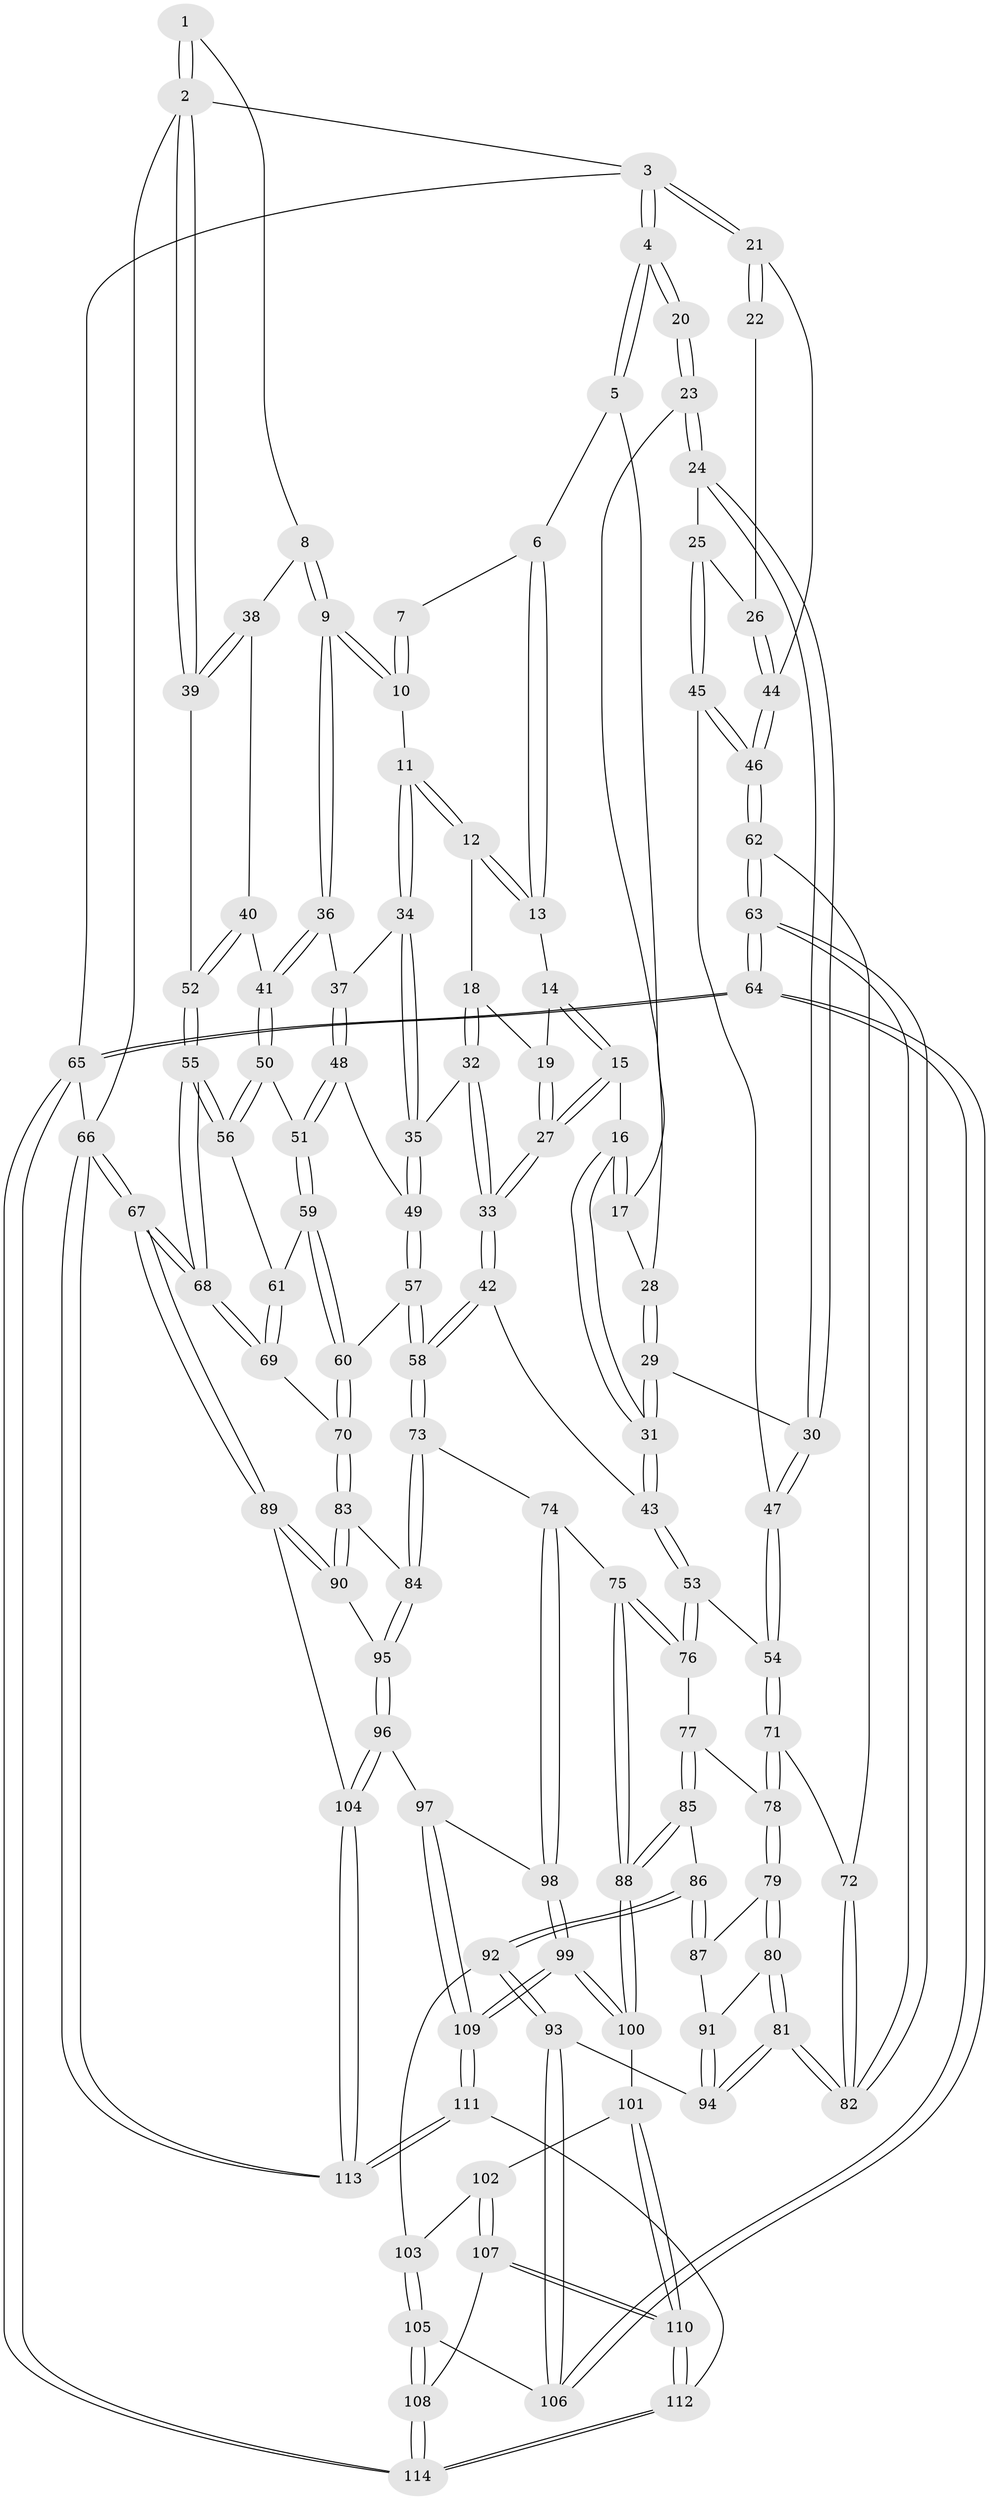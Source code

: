 // Generated by graph-tools (version 1.1) at 2025/11/02/27/25 16:11:57]
// undirected, 114 vertices, 282 edges
graph export_dot {
graph [start="1"]
  node [color=gray90,style=filled];
  1 [pos="+0.6954935458663023+0"];
  2 [pos="+1+0"];
  3 [pos="+0+0"];
  4 [pos="+0+0"];
  5 [pos="+0.34083010321066537+0"];
  6 [pos="+0.6102375803932873+0"];
  7 [pos="+0.6479319907024874+0"];
  8 [pos="+0.8418179562806533+0.11332794274764321"];
  9 [pos="+0.8154053341253598+0.13823819185132113"];
  10 [pos="+0.739165695555364+0.1382719138840081"];
  11 [pos="+0.7240613284661073+0.14587344521539533"];
  12 [pos="+0.6927089329270744+0.14378540555452052"];
  13 [pos="+0.603732424799774+0"];
  14 [pos="+0.6003364699477017+0"];
  15 [pos="+0.5154887941199251+0.1513096014902925"];
  16 [pos="+0.47774551112558106+0.1483563514292526"];
  17 [pos="+0.3083144051757091+0"];
  18 [pos="+0.6694977175990682+0.1540166197625349"];
  19 [pos="+0.6210855675455894+0.1228477097660521"];
  20 [pos="+0.13875433426207076+0.07548055521055333"];
  21 [pos="+0+0"];
  22 [pos="+0.1167759142543468+0.08288526633278695"];
  23 [pos="+0.23284304108575854+0.06246942128757598"];
  24 [pos="+0.16818286021404308+0.2052222439453397"];
  25 [pos="+0.09860869356991776+0.2072056152276913"];
  26 [pos="+0.056691485789650276+0.16243370972737248"];
  27 [pos="+0.5465247456624192+0.18539822393261451"];
  28 [pos="+0.29192430333269836+0.019082375304126584"];
  29 [pos="+0.33516758693682785+0.2195260995393171"];
  30 [pos="+0.21059612399332864+0.26524258046231525"];
  31 [pos="+0.37633544478609604+0.256428360342656"];
  32 [pos="+0.6082508446204892+0.2744602180648425"];
  33 [pos="+0.5830462001379051+0.27904273144416736"];
  34 [pos="+0.7218590015069278+0.2327134691593336"];
  35 [pos="+0.6488991608648734+0.2814771000314842"];
  36 [pos="+0.8106553520345935+0.21270504804170712"];
  37 [pos="+0.7834963551514934+0.2385635378129111"];
  38 [pos="+0.9029694908085619+0.11780249383190254"];
  39 [pos="+1+0"];
  40 [pos="+0.9051440015356618+0.26508237177057015"];
  41 [pos="+0.8964928280061393+0.2727112605968533"];
  42 [pos="+0.4791953823318001+0.40141890061630653"];
  43 [pos="+0.43768154675088544+0.3994578895967712"];
  44 [pos="+0+0.0909040139583194"];
  45 [pos="+0.054249115556159175+0.32439236945561917"];
  46 [pos="+0+0.30624992491820596"];
  47 [pos="+0.17991474356728374+0.4233209849534365"];
  48 [pos="+0.7854506626287266+0.3160962705629808"];
  49 [pos="+0.705814073226605+0.3273048867974723"];
  50 [pos="+0.8834404725187629+0.3230558242985905"];
  51 [pos="+0.8236506284872567+0.34179324209157186"];
  52 [pos="+1+0.18788847412181048"];
  53 [pos="+0.37342591385169877+0.4389686447251375"];
  54 [pos="+0.1818516795292056+0.4277946842027014"];
  55 [pos="+1+0.46878128318023243"];
  56 [pos="+0.9968495539312323+0.4424916670895754"];
  57 [pos="+0.7214525676312812+0.4922601318267404"];
  58 [pos="+0.5832929992774413+0.5049806480990762"];
  59 [pos="+0.7885791341840024+0.45891605829357435"];
  60 [pos="+0.7295627566601892+0.4947065965465386"];
  61 [pos="+0.924137076828566+0.46777457135853845"];
  62 [pos="+0+0.4395790970254105"];
  63 [pos="+0+0.6820682894955543"];
  64 [pos="+0+1"];
  65 [pos="+0+1"];
  66 [pos="+1+1"];
  67 [pos="+1+1"];
  68 [pos="+1+0.7728262989329574"];
  69 [pos="+0.8642121043695963+0.5897830698083316"];
  70 [pos="+0.7834618592146861+0.5989563454641265"];
  71 [pos="+0.16121767567350992+0.4606903042094006"];
  72 [pos="+0.09698473792813475+0.464295845657816"];
  73 [pos="+0.5614983237362552+0.6592164062151616"];
  74 [pos="+0.5430108502608295+0.6719073764856829"];
  75 [pos="+0.3771133346584249+0.6785048061462855"];
  76 [pos="+0.36016231516313624+0.5825786863790332"];
  77 [pos="+0.2333731015348375+0.5950521067120323"];
  78 [pos="+0.1524843522640241+0.5099828231568329"];
  79 [pos="+0.11516423523690789+0.5746963375528975"];
  80 [pos="+0+0.6503866593009826"];
  81 [pos="+0+0.6827845333857041"];
  82 [pos="+0+0.6819759808355437"];
  83 [pos="+0.7766675078653285+0.6337675639494298"];
  84 [pos="+0.6719006289800479+0.7181702482856861"];
  85 [pos="+0.2500290695322884+0.7187945236619422"];
  86 [pos="+0.22057150000997588+0.7220946441933751"];
  87 [pos="+0.14805995655868334+0.6605800543024059"];
  88 [pos="+0.3315603029840248+0.7371561246709384"];
  89 [pos="+1+0.9943342544988995"];
  90 [pos="+0.8734146947100417+0.7553847866438171"];
  91 [pos="+0.10090008402813734+0.6980385082293381"];
  92 [pos="+0.1687105500964752+0.7755088107864436"];
  93 [pos="+0.096078815330704+0.8089199654148188"];
  94 [pos="+0.08462901687668467+0.7999233469743472"];
  95 [pos="+0.6831597472641598+0.7542032522278724"];
  96 [pos="+0.6847680326463076+0.8370033142200921"];
  97 [pos="+0.6747987069570537+0.8406491810518008"];
  98 [pos="+0.5281349657894333+0.7781086847891034"];
  99 [pos="+0.4896410622848319+0.8593757718724508"];
  100 [pos="+0.339065991150128+0.7706755660112029"];
  101 [pos="+0.31072811229694924+0.8491762248628598"];
  102 [pos="+0.24777834722541425+0.8705647916491747"];
  103 [pos="+0.2140016887911711+0.8519858133675862"];
  104 [pos="+0.7074572547545034+0.8553187366239743"];
  105 [pos="+0.10635940078168342+0.8923174820189302"];
  106 [pos="+0.10085534533605535+0.8896194007359268"];
  107 [pos="+0.20399643497399814+0.9347933131834716"];
  108 [pos="+0.18023506941373033+0.9490538434112197"];
  109 [pos="+0.5158234476710973+0.9385076104558275"];
  110 [pos="+0.3506464478136587+0.9732812239737366"];
  111 [pos="+0.4697851470981687+1"];
  112 [pos="+0.46123590556365573+1"];
  113 [pos="+0.624807610603264+1"];
  114 [pos="+0.19958829744712378+1"];
  1 -- 2;
  1 -- 2;
  1 -- 8;
  2 -- 3;
  2 -- 39;
  2 -- 39;
  2 -- 66;
  3 -- 4;
  3 -- 4;
  3 -- 21;
  3 -- 21;
  3 -- 65;
  4 -- 5;
  4 -- 5;
  4 -- 20;
  4 -- 20;
  5 -- 6;
  5 -- 17;
  6 -- 7;
  6 -- 13;
  6 -- 13;
  7 -- 10;
  7 -- 10;
  8 -- 9;
  8 -- 9;
  8 -- 38;
  9 -- 10;
  9 -- 10;
  9 -- 36;
  9 -- 36;
  10 -- 11;
  11 -- 12;
  11 -- 12;
  11 -- 34;
  11 -- 34;
  12 -- 13;
  12 -- 13;
  12 -- 18;
  13 -- 14;
  14 -- 15;
  14 -- 15;
  14 -- 19;
  15 -- 16;
  15 -- 27;
  15 -- 27;
  16 -- 17;
  16 -- 17;
  16 -- 31;
  16 -- 31;
  17 -- 28;
  18 -- 19;
  18 -- 32;
  18 -- 32;
  19 -- 27;
  19 -- 27;
  20 -- 23;
  20 -- 23;
  21 -- 22;
  21 -- 22;
  21 -- 44;
  22 -- 26;
  23 -- 24;
  23 -- 24;
  23 -- 28;
  24 -- 25;
  24 -- 30;
  24 -- 30;
  25 -- 26;
  25 -- 45;
  25 -- 45;
  26 -- 44;
  26 -- 44;
  27 -- 33;
  27 -- 33;
  28 -- 29;
  28 -- 29;
  29 -- 30;
  29 -- 31;
  29 -- 31;
  30 -- 47;
  30 -- 47;
  31 -- 43;
  31 -- 43;
  32 -- 33;
  32 -- 33;
  32 -- 35;
  33 -- 42;
  33 -- 42;
  34 -- 35;
  34 -- 35;
  34 -- 37;
  35 -- 49;
  35 -- 49;
  36 -- 37;
  36 -- 41;
  36 -- 41;
  37 -- 48;
  37 -- 48;
  38 -- 39;
  38 -- 39;
  38 -- 40;
  39 -- 52;
  40 -- 41;
  40 -- 52;
  40 -- 52;
  41 -- 50;
  41 -- 50;
  42 -- 43;
  42 -- 58;
  42 -- 58;
  43 -- 53;
  43 -- 53;
  44 -- 46;
  44 -- 46;
  45 -- 46;
  45 -- 46;
  45 -- 47;
  46 -- 62;
  46 -- 62;
  47 -- 54;
  47 -- 54;
  48 -- 49;
  48 -- 51;
  48 -- 51;
  49 -- 57;
  49 -- 57;
  50 -- 51;
  50 -- 56;
  50 -- 56;
  51 -- 59;
  51 -- 59;
  52 -- 55;
  52 -- 55;
  53 -- 54;
  53 -- 76;
  53 -- 76;
  54 -- 71;
  54 -- 71;
  55 -- 56;
  55 -- 56;
  55 -- 68;
  55 -- 68;
  56 -- 61;
  57 -- 58;
  57 -- 58;
  57 -- 60;
  58 -- 73;
  58 -- 73;
  59 -- 60;
  59 -- 60;
  59 -- 61;
  60 -- 70;
  60 -- 70;
  61 -- 69;
  61 -- 69;
  62 -- 63;
  62 -- 63;
  62 -- 72;
  63 -- 64;
  63 -- 64;
  63 -- 82;
  63 -- 82;
  64 -- 65;
  64 -- 65;
  64 -- 106;
  64 -- 106;
  65 -- 114;
  65 -- 114;
  65 -- 66;
  66 -- 67;
  66 -- 67;
  66 -- 113;
  66 -- 113;
  67 -- 68;
  67 -- 68;
  67 -- 89;
  67 -- 89;
  68 -- 69;
  68 -- 69;
  69 -- 70;
  70 -- 83;
  70 -- 83;
  71 -- 72;
  71 -- 78;
  71 -- 78;
  72 -- 82;
  72 -- 82;
  73 -- 74;
  73 -- 84;
  73 -- 84;
  74 -- 75;
  74 -- 98;
  74 -- 98;
  75 -- 76;
  75 -- 76;
  75 -- 88;
  75 -- 88;
  76 -- 77;
  77 -- 78;
  77 -- 85;
  77 -- 85;
  78 -- 79;
  78 -- 79;
  79 -- 80;
  79 -- 80;
  79 -- 87;
  80 -- 81;
  80 -- 81;
  80 -- 91;
  81 -- 82;
  81 -- 82;
  81 -- 94;
  81 -- 94;
  83 -- 84;
  83 -- 90;
  83 -- 90;
  84 -- 95;
  84 -- 95;
  85 -- 86;
  85 -- 88;
  85 -- 88;
  86 -- 87;
  86 -- 87;
  86 -- 92;
  86 -- 92;
  87 -- 91;
  88 -- 100;
  88 -- 100;
  89 -- 90;
  89 -- 90;
  89 -- 104;
  90 -- 95;
  91 -- 94;
  91 -- 94;
  92 -- 93;
  92 -- 93;
  92 -- 103;
  93 -- 94;
  93 -- 106;
  93 -- 106;
  95 -- 96;
  95 -- 96;
  96 -- 97;
  96 -- 104;
  96 -- 104;
  97 -- 98;
  97 -- 109;
  97 -- 109;
  98 -- 99;
  98 -- 99;
  99 -- 100;
  99 -- 100;
  99 -- 109;
  99 -- 109;
  100 -- 101;
  101 -- 102;
  101 -- 110;
  101 -- 110;
  102 -- 103;
  102 -- 107;
  102 -- 107;
  103 -- 105;
  103 -- 105;
  104 -- 113;
  104 -- 113;
  105 -- 106;
  105 -- 108;
  105 -- 108;
  107 -- 108;
  107 -- 110;
  107 -- 110;
  108 -- 114;
  108 -- 114;
  109 -- 111;
  109 -- 111;
  110 -- 112;
  110 -- 112;
  111 -- 112;
  111 -- 113;
  111 -- 113;
  112 -- 114;
  112 -- 114;
}
